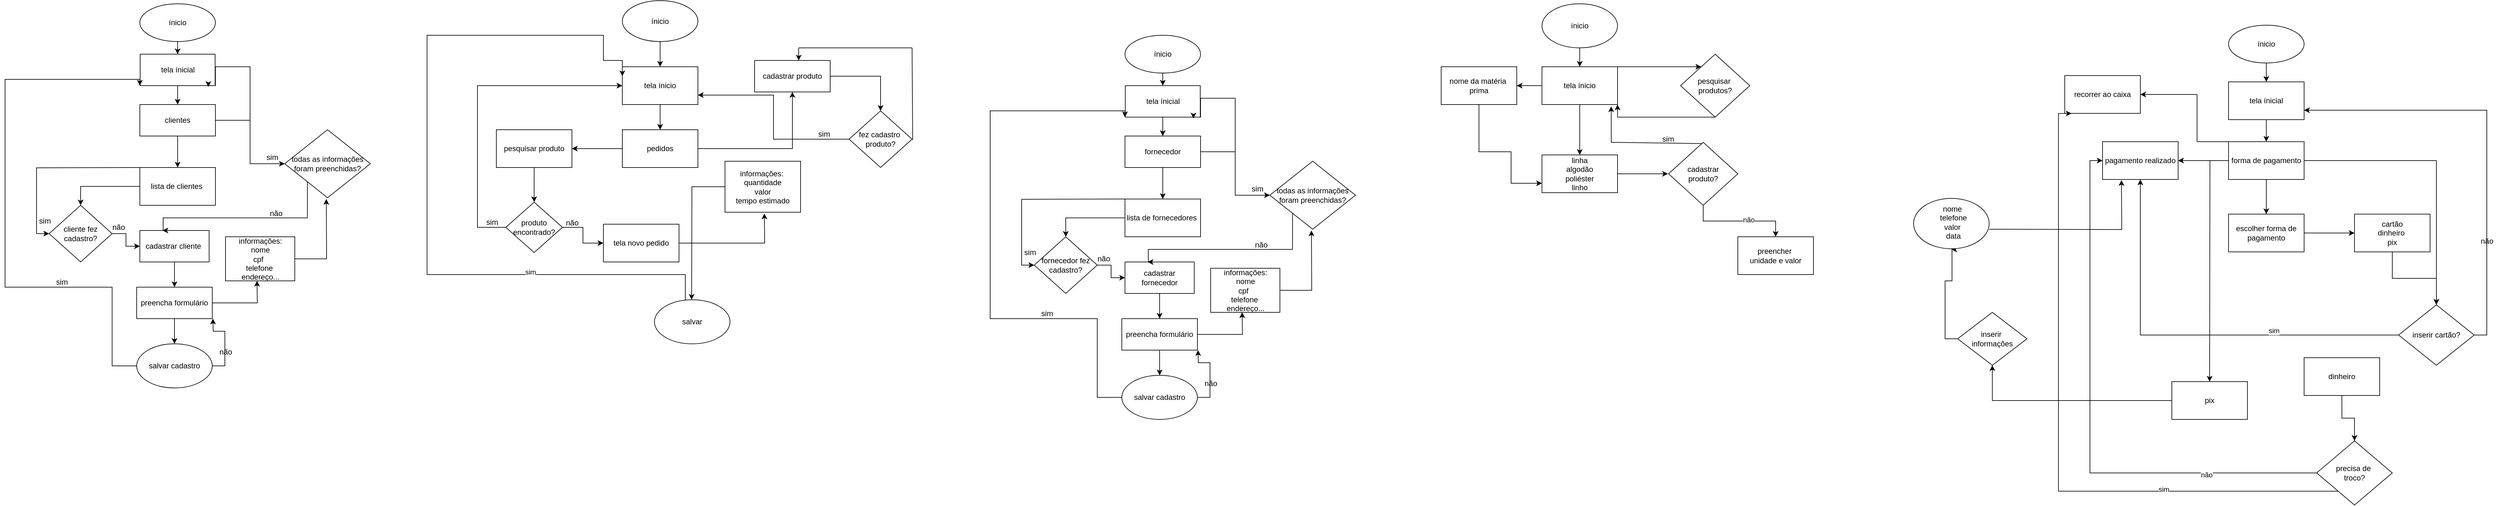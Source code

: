 <mxfile version="24.7.2" type="device">
  <diagram id="C5RBs43oDa-KdzZeNtuy" name="Page-1">
    <mxGraphModel dx="1259" dy="695" grid="1" gridSize="10" guides="1" tooltips="1" connect="1" arrows="1" fold="1" page="1" pageScale="1" pageWidth="827" pageHeight="1169" math="0" shadow="0">
      <root>
        <mxCell id="WIyWlLk6GJQsqaUBKTNV-0" />
        <mxCell id="WIyWlLk6GJQsqaUBKTNV-1" parent="WIyWlLk6GJQsqaUBKTNV-0" />
        <mxCell id="JbuIx9JMpjGhko4kKoYl-23" style="edgeStyle=orthogonalEdgeStyle;rounded=0;orthogonalLoop=1;jettySize=auto;html=1;exitX=0.5;exitY=1;exitDx=0;exitDy=0;entryX=0.5;entryY=0;entryDx=0;entryDy=0;" edge="1" parent="WIyWlLk6GJQsqaUBKTNV-1" source="JbuIx9JMpjGhko4kKoYl-0" target="JbuIx9JMpjGhko4kKoYl-22">
          <mxGeometry relative="1" as="geometry" />
        </mxCell>
        <mxCell id="JbuIx9JMpjGhko4kKoYl-0" value="ínicio" style="ellipse;whiteSpace=wrap;html=1;" vertex="1" parent="WIyWlLk6GJQsqaUBKTNV-1">
          <mxGeometry x="304" y="10" width="120" height="60" as="geometry" />
        </mxCell>
        <mxCell id="JbuIx9JMpjGhko4kKoYl-21" style="edgeStyle=orthogonalEdgeStyle;rounded=0;orthogonalLoop=1;jettySize=auto;html=1;entryX=0.5;entryY=0;entryDx=0;entryDy=0;" edge="1" parent="WIyWlLk6GJQsqaUBKTNV-1" source="JbuIx9JMpjGhko4kKoYl-2" target="JbuIx9JMpjGhko4kKoYl-4">
          <mxGeometry relative="1" as="geometry" />
        </mxCell>
        <mxCell id="JbuIx9JMpjGhko4kKoYl-55" value="" style="edgeStyle=orthogonalEdgeStyle;rounded=0;orthogonalLoop=1;jettySize=auto;html=1;" edge="1" parent="WIyWlLk6GJQsqaUBKTNV-1" source="JbuIx9JMpjGhko4kKoYl-2" target="JbuIx9JMpjGhko4kKoYl-38">
          <mxGeometry relative="1" as="geometry" />
        </mxCell>
        <mxCell id="JbuIx9JMpjGhko4kKoYl-2" value="clientes" style="rounded=0;whiteSpace=wrap;html=1;" vertex="1" parent="WIyWlLk6GJQsqaUBKTNV-1">
          <mxGeometry x="304" y="170" width="120" height="50" as="geometry" />
        </mxCell>
        <mxCell id="JbuIx9JMpjGhko4kKoYl-5" style="edgeStyle=orthogonalEdgeStyle;rounded=0;orthogonalLoop=1;jettySize=auto;html=1;entryX=0.5;entryY=0;entryDx=0;entryDy=0;" edge="1" parent="WIyWlLk6GJQsqaUBKTNV-1" source="JbuIx9JMpjGhko4kKoYl-4" target="JbuIx9JMpjGhko4kKoYl-6">
          <mxGeometry relative="1" as="geometry">
            <mxPoint x="210" y="290" as="targetPoint" />
          </mxGeometry>
        </mxCell>
        <mxCell id="JbuIx9JMpjGhko4kKoYl-29" style="edgeStyle=orthogonalEdgeStyle;rounded=0;orthogonalLoop=1;jettySize=auto;html=1;entryX=0;entryY=0.5;entryDx=0;entryDy=0;" edge="1" parent="WIyWlLk6GJQsqaUBKTNV-1" target="JbuIx9JMpjGhko4kKoYl-6">
          <mxGeometry relative="1" as="geometry">
            <mxPoint x="304.5" y="270" as="sourcePoint" />
            <mxPoint x="160.5" y="345" as="targetPoint" />
          </mxGeometry>
        </mxCell>
        <mxCell id="JbuIx9JMpjGhko4kKoYl-4" value="lista de clientes&amp;nbsp;" style="rounded=0;whiteSpace=wrap;html=1;" vertex="1" parent="WIyWlLk6GJQsqaUBKTNV-1">
          <mxGeometry x="304" y="270" width="120" height="60" as="geometry" />
        </mxCell>
        <mxCell id="JbuIx9JMpjGhko4kKoYl-9" style="edgeStyle=orthogonalEdgeStyle;rounded=0;orthogonalLoop=1;jettySize=auto;html=1;entryX=0;entryY=0.5;entryDx=0;entryDy=0;" edge="1" parent="WIyWlLk6GJQsqaUBKTNV-1" source="JbuIx9JMpjGhko4kKoYl-6" target="JbuIx9JMpjGhko4kKoYl-10">
          <mxGeometry relative="1" as="geometry">
            <mxPoint x="300" y="335" as="targetPoint" />
          </mxGeometry>
        </mxCell>
        <mxCell id="JbuIx9JMpjGhko4kKoYl-6" value="cliente fez cadastro?" style="rhombus;whiteSpace=wrap;html=1;" vertex="1" parent="WIyWlLk6GJQsqaUBKTNV-1">
          <mxGeometry x="160" y="330" width="100" height="90" as="geometry" />
        </mxCell>
        <mxCell id="JbuIx9JMpjGhko4kKoYl-7" value="não" style="text;html=1;align=center;verticalAlign=middle;resizable=0;points=[];autosize=1;strokeColor=none;fillColor=none;" vertex="1" parent="WIyWlLk6GJQsqaUBKTNV-1">
          <mxGeometry x="250" y="350" width="40" height="30" as="geometry" />
        </mxCell>
        <mxCell id="JbuIx9JMpjGhko4kKoYl-31" style="edgeStyle=orthogonalEdgeStyle;rounded=0;orthogonalLoop=1;jettySize=auto;html=1;exitX=0.5;exitY=1;exitDx=0;exitDy=0;" edge="1" parent="WIyWlLk6GJQsqaUBKTNV-1" source="JbuIx9JMpjGhko4kKoYl-10">
          <mxGeometry relative="1" as="geometry">
            <mxPoint x="359" y="460" as="targetPoint" />
          </mxGeometry>
        </mxCell>
        <mxCell id="JbuIx9JMpjGhko4kKoYl-10" value="cadastrar cliente&amp;nbsp;" style="rounded=0;whiteSpace=wrap;html=1;" vertex="1" parent="WIyWlLk6GJQsqaUBKTNV-1">
          <mxGeometry x="304" y="370" width="110" height="50" as="geometry" />
        </mxCell>
        <mxCell id="JbuIx9JMpjGhko4kKoYl-24" style="edgeStyle=orthogonalEdgeStyle;rounded=0;orthogonalLoop=1;jettySize=auto;html=1;exitX=0.5;exitY=1;exitDx=0;exitDy=0;entryX=0.5;entryY=0;entryDx=0;entryDy=0;" edge="1" parent="WIyWlLk6GJQsqaUBKTNV-1" source="JbuIx9JMpjGhko4kKoYl-22" target="JbuIx9JMpjGhko4kKoYl-2">
          <mxGeometry relative="1" as="geometry" />
        </mxCell>
        <mxCell id="JbuIx9JMpjGhko4kKoYl-22" value="tela ínicial" style="rounded=0;whiteSpace=wrap;html=1;" vertex="1" parent="WIyWlLk6GJQsqaUBKTNV-1">
          <mxGeometry x="304.5" y="90" width="119" height="50" as="geometry" />
        </mxCell>
        <mxCell id="JbuIx9JMpjGhko4kKoYl-30" value="sim" style="text;html=1;align=center;verticalAlign=middle;resizable=0;points=[];autosize=1;strokeColor=none;fillColor=none;" vertex="1" parent="WIyWlLk6GJQsqaUBKTNV-1">
          <mxGeometry x="133" y="340" width="40" height="30" as="geometry" />
        </mxCell>
        <mxCell id="JbuIx9JMpjGhko4kKoYl-33" style="edgeStyle=orthogonalEdgeStyle;rounded=0;orthogonalLoop=1;jettySize=auto;html=1;" edge="1" parent="WIyWlLk6GJQsqaUBKTNV-1" source="JbuIx9JMpjGhko4kKoYl-32">
          <mxGeometry relative="1" as="geometry">
            <mxPoint x="490" y="450" as="targetPoint" />
          </mxGeometry>
        </mxCell>
        <mxCell id="JbuIx9JMpjGhko4kKoYl-43" style="edgeStyle=orthogonalEdgeStyle;rounded=0;orthogonalLoop=1;jettySize=auto;html=1;" edge="1" parent="WIyWlLk6GJQsqaUBKTNV-1" source="JbuIx9JMpjGhko4kKoYl-32" target="JbuIx9JMpjGhko4kKoYl-44">
          <mxGeometry relative="1" as="geometry">
            <mxPoint x="359" y="570" as="targetPoint" />
          </mxGeometry>
        </mxCell>
        <mxCell id="JbuIx9JMpjGhko4kKoYl-32" value="preencha formulário" style="rounded=0;whiteSpace=wrap;html=1;" vertex="1" parent="WIyWlLk6GJQsqaUBKTNV-1">
          <mxGeometry x="299" y="460" width="120" height="50" as="geometry" />
        </mxCell>
        <mxCell id="JbuIx9JMpjGhko4kKoYl-36" style="edgeStyle=orthogonalEdgeStyle;rounded=0;orthogonalLoop=1;jettySize=auto;html=1;" edge="1" parent="WIyWlLk6GJQsqaUBKTNV-1" source="JbuIx9JMpjGhko4kKoYl-34">
          <mxGeometry relative="1" as="geometry">
            <mxPoint x="600" y="320" as="targetPoint" />
          </mxGeometry>
        </mxCell>
        <mxCell id="JbuIx9JMpjGhko4kKoYl-34" value="&lt;div&gt;&lt;div&gt;&lt;div&gt;&lt;div&gt;&lt;br&gt;&lt;/div&gt;&lt;/div&gt;&lt;/div&gt;&lt;/div&gt;" style="rounded=0;whiteSpace=wrap;html=1;" vertex="1" parent="WIyWlLk6GJQsqaUBKTNV-1">
          <mxGeometry x="440" y="380" width="110" height="70" as="geometry" />
        </mxCell>
        <mxCell id="JbuIx9JMpjGhko4kKoYl-35" value="informações:&lt;div&gt;nome&lt;/div&gt;&lt;div&gt;cpf&amp;nbsp;&amp;nbsp;&lt;/div&gt;&lt;div&gt;telefone&amp;nbsp;&lt;/div&gt;&lt;div&gt;endereço...&lt;/div&gt;&lt;div&gt;&lt;br&gt;&lt;/div&gt;&lt;div&gt;&lt;div&gt;&lt;br&gt;&lt;/div&gt;&lt;div&gt;&lt;br&gt;&lt;/div&gt;&lt;div&gt;&lt;br style=&quot;text-wrap: wrap;&quot;&gt;&lt;/div&gt;&lt;/div&gt;" style="text;html=1;align=center;verticalAlign=middle;resizable=0;points=[];autosize=1;strokeColor=none;fillColor=none;" vertex="1" parent="WIyWlLk6GJQsqaUBKTNV-1">
          <mxGeometry x="450" y="374" width="90" height="140" as="geometry" />
        </mxCell>
        <mxCell id="JbuIx9JMpjGhko4kKoYl-40" style="edgeStyle=orthogonalEdgeStyle;rounded=0;orthogonalLoop=1;jettySize=auto;html=1;entryX=0.909;entryY=1.04;entryDx=0;entryDy=0;entryPerimeter=0;" edge="1" parent="WIyWlLk6GJQsqaUBKTNV-1" source="JbuIx9JMpjGhko4kKoYl-38" target="JbuIx9JMpjGhko4kKoYl-22">
          <mxGeometry relative="1" as="geometry">
            <Array as="points">
              <mxPoint x="479" y="264" />
              <mxPoint x="479" y="110" />
              <mxPoint x="424" y="110" />
              <mxPoint x="424" y="140" />
              <mxPoint x="413" y="140" />
            </Array>
          </mxGeometry>
        </mxCell>
        <mxCell id="JbuIx9JMpjGhko4kKoYl-41" style="edgeStyle=orthogonalEdgeStyle;rounded=0;orthogonalLoop=1;jettySize=auto;html=1;" edge="1" parent="WIyWlLk6GJQsqaUBKTNV-1" source="JbuIx9JMpjGhko4kKoYl-38">
          <mxGeometry relative="1" as="geometry">
            <mxPoint x="340" y="370" as="targetPoint" />
            <Array as="points">
              <mxPoint x="570" y="350" />
              <mxPoint x="341" y="350" />
            </Array>
          </mxGeometry>
        </mxCell>
        <mxCell id="JbuIx9JMpjGhko4kKoYl-38" value="todas as informações&lt;div&gt;foram preenchidas?&lt;/div&gt;" style="rhombus;whiteSpace=wrap;html=1;" vertex="1" parent="WIyWlLk6GJQsqaUBKTNV-1">
          <mxGeometry x="534" y="210" width="136" height="108" as="geometry" />
        </mxCell>
        <mxCell id="JbuIx9JMpjGhko4kKoYl-39" value="sim" style="text;html=1;align=center;verticalAlign=middle;resizable=0;points=[];autosize=1;strokeColor=none;fillColor=none;" vertex="1" parent="WIyWlLk6GJQsqaUBKTNV-1">
          <mxGeometry x="494" y="239" width="40" height="30" as="geometry" />
        </mxCell>
        <mxCell id="JbuIx9JMpjGhko4kKoYl-42" value="não" style="text;html=1;align=center;verticalAlign=middle;resizable=0;points=[];autosize=1;strokeColor=none;fillColor=none;" vertex="1" parent="WIyWlLk6GJQsqaUBKTNV-1">
          <mxGeometry x="500" y="328" width="40" height="30" as="geometry" />
        </mxCell>
        <mxCell id="JbuIx9JMpjGhko4kKoYl-46" style="edgeStyle=orthogonalEdgeStyle;rounded=0;orthogonalLoop=1;jettySize=auto;html=1;" edge="1" parent="WIyWlLk6GJQsqaUBKTNV-1" source="JbuIx9JMpjGhko4kKoYl-44">
          <mxGeometry relative="1" as="geometry">
            <mxPoint x="304" y="140" as="targetPoint" />
            <Array as="points">
              <mxPoint x="260" y="585" />
              <mxPoint x="260" y="460" />
              <mxPoint x="90" y="460" />
              <mxPoint x="90" y="130" />
              <mxPoint x="304" y="130" />
            </Array>
          </mxGeometry>
        </mxCell>
        <mxCell id="JbuIx9JMpjGhko4kKoYl-48" style="edgeStyle=orthogonalEdgeStyle;rounded=0;orthogonalLoop=1;jettySize=auto;html=1;" edge="1" parent="WIyWlLk6GJQsqaUBKTNV-1" source="JbuIx9JMpjGhko4kKoYl-44">
          <mxGeometry relative="1" as="geometry">
            <mxPoint x="420" y="510" as="targetPoint" />
          </mxGeometry>
        </mxCell>
        <mxCell id="JbuIx9JMpjGhko4kKoYl-44" value="salvar cadastro" style="ellipse;whiteSpace=wrap;html=1;" vertex="1" parent="WIyWlLk6GJQsqaUBKTNV-1">
          <mxGeometry x="299" y="550" width="120" height="70" as="geometry" />
        </mxCell>
        <mxCell id="JbuIx9JMpjGhko4kKoYl-47" value="sim" style="text;html=1;align=center;verticalAlign=middle;resizable=0;points=[];autosize=1;strokeColor=none;fillColor=none;" vertex="1" parent="WIyWlLk6GJQsqaUBKTNV-1">
          <mxGeometry x="160" y="437" width="40" height="30" as="geometry" />
        </mxCell>
        <mxCell id="JbuIx9JMpjGhko4kKoYl-49" value="não" style="text;html=1;align=center;verticalAlign=middle;resizable=0;points=[];autosize=1;strokeColor=none;fillColor=none;" vertex="1" parent="WIyWlLk6GJQsqaUBKTNV-1">
          <mxGeometry x="420" y="548" width="40" height="30" as="geometry" />
        </mxCell>
        <mxCell id="JbuIx9JMpjGhko4kKoYl-54" value="" style="edgeStyle=orthogonalEdgeStyle;rounded=0;orthogonalLoop=1;jettySize=auto;html=1;" edge="1" parent="WIyWlLk6GJQsqaUBKTNV-1" source="JbuIx9JMpjGhko4kKoYl-51" target="JbuIx9JMpjGhko4kKoYl-53">
          <mxGeometry relative="1" as="geometry" />
        </mxCell>
        <mxCell id="JbuIx9JMpjGhko4kKoYl-51" value="ínicio" style="ellipse;whiteSpace=wrap;html=1;" vertex="1" parent="WIyWlLk6GJQsqaUBKTNV-1">
          <mxGeometry x="1070" y="5" width="120" height="65" as="geometry" />
        </mxCell>
        <mxCell id="JbuIx9JMpjGhko4kKoYl-57" value="" style="edgeStyle=orthogonalEdgeStyle;rounded=0;orthogonalLoop=1;jettySize=auto;html=1;" edge="1" parent="WIyWlLk6GJQsqaUBKTNV-1" source="JbuIx9JMpjGhko4kKoYl-53" target="JbuIx9JMpjGhko4kKoYl-56">
          <mxGeometry relative="1" as="geometry" />
        </mxCell>
        <mxCell id="JbuIx9JMpjGhko4kKoYl-53" value="tela ínicio" style="whiteSpace=wrap;html=1;" vertex="1" parent="WIyWlLk6GJQsqaUBKTNV-1">
          <mxGeometry x="1070" y="110" width="120" height="60" as="geometry" />
        </mxCell>
        <mxCell id="JbuIx9JMpjGhko4kKoYl-61" value="" style="edgeStyle=orthogonalEdgeStyle;rounded=0;orthogonalLoop=1;jettySize=auto;html=1;" edge="1" parent="WIyWlLk6GJQsqaUBKTNV-1" source="JbuIx9JMpjGhko4kKoYl-56" target="JbuIx9JMpjGhko4kKoYl-60">
          <mxGeometry relative="1" as="geometry" />
        </mxCell>
        <mxCell id="JbuIx9JMpjGhko4kKoYl-80" style="edgeStyle=orthogonalEdgeStyle;rounded=0;orthogonalLoop=1;jettySize=auto;html=1;exitX=1;exitY=0.5;exitDx=0;exitDy=0;" edge="1" parent="WIyWlLk6GJQsqaUBKTNV-1" source="JbuIx9JMpjGhko4kKoYl-56" target="JbuIx9JMpjGhko4kKoYl-81">
          <mxGeometry relative="1" as="geometry">
            <mxPoint x="1280" y="130" as="targetPoint" />
          </mxGeometry>
        </mxCell>
        <mxCell id="JbuIx9JMpjGhko4kKoYl-56" value="pedidos" style="whiteSpace=wrap;html=1;" vertex="1" parent="WIyWlLk6GJQsqaUBKTNV-1">
          <mxGeometry x="1070" y="210" width="120" height="60" as="geometry" />
        </mxCell>
        <mxCell id="JbuIx9JMpjGhko4kKoYl-63" value="" style="edgeStyle=orthogonalEdgeStyle;rounded=0;orthogonalLoop=1;jettySize=auto;html=1;" edge="1" parent="WIyWlLk6GJQsqaUBKTNV-1" source="JbuIx9JMpjGhko4kKoYl-60" target="JbuIx9JMpjGhko4kKoYl-62">
          <mxGeometry relative="1" as="geometry" />
        </mxCell>
        <mxCell id="JbuIx9JMpjGhko4kKoYl-60" value="pesquisar produto" style="whiteSpace=wrap;html=1;" vertex="1" parent="WIyWlLk6GJQsqaUBKTNV-1">
          <mxGeometry x="870" y="210" width="120" height="60" as="geometry" />
        </mxCell>
        <mxCell id="JbuIx9JMpjGhko4kKoYl-64" style="edgeStyle=orthogonalEdgeStyle;rounded=0;orthogonalLoop=1;jettySize=auto;html=1;entryX=0;entryY=0.5;entryDx=0;entryDy=0;" edge="1" parent="WIyWlLk6GJQsqaUBKTNV-1" source="JbuIx9JMpjGhko4kKoYl-62" target="JbuIx9JMpjGhko4kKoYl-53">
          <mxGeometry relative="1" as="geometry">
            <Array as="points">
              <mxPoint x="840" y="365" />
              <mxPoint x="840" y="140" />
            </Array>
          </mxGeometry>
        </mxCell>
        <mxCell id="JbuIx9JMpjGhko4kKoYl-66" style="edgeStyle=orthogonalEdgeStyle;rounded=0;orthogonalLoop=1;jettySize=auto;html=1;" edge="1" parent="WIyWlLk6GJQsqaUBKTNV-1" source="JbuIx9JMpjGhko4kKoYl-62" target="JbuIx9JMpjGhko4kKoYl-67">
          <mxGeometry relative="1" as="geometry">
            <mxPoint x="1070" y="400" as="targetPoint" />
          </mxGeometry>
        </mxCell>
        <mxCell id="JbuIx9JMpjGhko4kKoYl-62" value="produto encontrado?" style="rhombus;whiteSpace=wrap;html=1;" vertex="1" parent="WIyWlLk6GJQsqaUBKTNV-1">
          <mxGeometry x="885" y="325" width="90" height="80" as="geometry" />
        </mxCell>
        <mxCell id="JbuIx9JMpjGhko4kKoYl-65" value="sim" style="text;html=1;align=center;verticalAlign=middle;resizable=0;points=[];autosize=1;strokeColor=none;fillColor=none;" vertex="1" parent="WIyWlLk6GJQsqaUBKTNV-1">
          <mxGeometry x="843" y="342" width="40" height="30" as="geometry" />
        </mxCell>
        <mxCell id="JbuIx9JMpjGhko4kKoYl-70" value="" style="edgeStyle=orthogonalEdgeStyle;rounded=0;orthogonalLoop=1;jettySize=auto;html=1;" edge="1" parent="WIyWlLk6GJQsqaUBKTNV-1" source="JbuIx9JMpjGhko4kKoYl-67">
          <mxGeometry relative="1" as="geometry">
            <mxPoint x="1295.5" y="343" as="targetPoint" />
          </mxGeometry>
        </mxCell>
        <mxCell id="JbuIx9JMpjGhko4kKoYl-67" value="tela novo pedido" style="rounded=0;whiteSpace=wrap;html=1;" vertex="1" parent="WIyWlLk6GJQsqaUBKTNV-1">
          <mxGeometry x="1040" y="360" width="120" height="60" as="geometry" />
        </mxCell>
        <mxCell id="JbuIx9JMpjGhko4kKoYl-68" value="não" style="text;html=1;align=center;verticalAlign=middle;resizable=0;points=[];autosize=1;strokeColor=none;fillColor=none;" vertex="1" parent="WIyWlLk6GJQsqaUBKTNV-1">
          <mxGeometry x="970" y="343" width="40" height="30" as="geometry" />
        </mxCell>
        <mxCell id="JbuIx9JMpjGhko4kKoYl-76" style="edgeStyle=orthogonalEdgeStyle;rounded=0;orthogonalLoop=1;jettySize=auto;html=1;" edge="1" parent="WIyWlLk6GJQsqaUBKTNV-1" source="JbuIx9JMpjGhko4kKoYl-71">
          <mxGeometry relative="1" as="geometry">
            <mxPoint x="1180" y="480" as="targetPoint" />
          </mxGeometry>
        </mxCell>
        <mxCell id="JbuIx9JMpjGhko4kKoYl-71" value="informações:&amp;nbsp;&lt;div&gt;quantidade&lt;/div&gt;&lt;div&gt;valor&lt;/div&gt;&lt;div&gt;tempo estimado&lt;/div&gt;" style="rounded=0;whiteSpace=wrap;html=1;" vertex="1" parent="WIyWlLk6GJQsqaUBKTNV-1">
          <mxGeometry x="1233" y="260" width="120" height="81" as="geometry" />
        </mxCell>
        <mxCell id="JbuIx9JMpjGhko4kKoYl-78" style="edgeStyle=orthogonalEdgeStyle;rounded=0;orthogonalLoop=1;jettySize=auto;html=1;entryX=0;entryY=0.25;entryDx=0;entryDy=0;" edge="1" parent="WIyWlLk6GJQsqaUBKTNV-1" source="JbuIx9JMpjGhko4kKoYl-77" target="JbuIx9JMpjGhko4kKoYl-53">
          <mxGeometry relative="1" as="geometry">
            <Array as="points">
              <mxPoint x="1170" y="440" />
              <mxPoint x="760" y="440" />
              <mxPoint x="760" y="60" />
              <mxPoint x="1040" y="60" />
              <mxPoint x="1040" y="100" />
              <mxPoint x="1070" y="100" />
            </Array>
          </mxGeometry>
        </mxCell>
        <mxCell id="JbuIx9JMpjGhko4kKoYl-79" value="sim" style="edgeLabel;html=1;align=center;verticalAlign=middle;resizable=0;points=[];" vertex="1" connectable="0" parent="JbuIx9JMpjGhko4kKoYl-78">
          <mxGeometry x="-0.525" y="-4" relative="1" as="geometry">
            <mxPoint as="offset" />
          </mxGeometry>
        </mxCell>
        <mxCell id="JbuIx9JMpjGhko4kKoYl-77" value="salvar" style="ellipse;whiteSpace=wrap;html=1;" vertex="1" parent="WIyWlLk6GJQsqaUBKTNV-1">
          <mxGeometry x="1121" y="480" width="120" height="70" as="geometry" />
        </mxCell>
        <mxCell id="JbuIx9JMpjGhko4kKoYl-84" value="" style="edgeStyle=orthogonalEdgeStyle;rounded=0;orthogonalLoop=1;jettySize=auto;html=1;" edge="1" parent="WIyWlLk6GJQsqaUBKTNV-1" source="JbuIx9JMpjGhko4kKoYl-81" target="JbuIx9JMpjGhko4kKoYl-83">
          <mxGeometry relative="1" as="geometry" />
        </mxCell>
        <mxCell id="JbuIx9JMpjGhko4kKoYl-81" value="cadastrar produto" style="rounded=0;whiteSpace=wrap;html=1;" vertex="1" parent="WIyWlLk6GJQsqaUBKTNV-1">
          <mxGeometry x="1280" y="100" width="120" height="50" as="geometry" />
        </mxCell>
        <mxCell id="JbuIx9JMpjGhko4kKoYl-85" style="edgeStyle=orthogonalEdgeStyle;rounded=0;orthogonalLoop=1;jettySize=auto;html=1;entryX=1;entryY=0.75;entryDx=0;entryDy=0;" edge="1" parent="WIyWlLk6GJQsqaUBKTNV-1" source="JbuIx9JMpjGhko4kKoYl-83" target="JbuIx9JMpjGhko4kKoYl-53">
          <mxGeometry relative="1" as="geometry" />
        </mxCell>
        <mxCell id="JbuIx9JMpjGhko4kKoYl-83" value="fez cadastro&amp;nbsp;&lt;div&gt;produto?&lt;/div&gt;" style="rhombus;whiteSpace=wrap;html=1;rounded=0;" vertex="1" parent="WIyWlLk6GJQsqaUBKTNV-1">
          <mxGeometry x="1430" y="180" width="100" height="90" as="geometry" />
        </mxCell>
        <mxCell id="JbuIx9JMpjGhko4kKoYl-86" value="sim" style="text;html=1;align=center;verticalAlign=middle;resizable=0;points=[];autosize=1;strokeColor=none;fillColor=none;" vertex="1" parent="WIyWlLk6GJQsqaUBKTNV-1">
          <mxGeometry x="1370" y="202" width="40" height="30" as="geometry" />
        </mxCell>
        <mxCell id="JbuIx9JMpjGhko4kKoYl-89" value="" style="endArrow=none;html=1;rounded=0;" edge="1" parent="WIyWlLk6GJQsqaUBKTNV-1">
          <mxGeometry width="50" height="50" relative="1" as="geometry">
            <mxPoint x="1531" y="226" as="sourcePoint" />
            <mxPoint x="1530" y="80" as="targetPoint" />
          </mxGeometry>
        </mxCell>
        <mxCell id="JbuIx9JMpjGhko4kKoYl-90" value="" style="endArrow=none;html=1;rounded=0;" edge="1" parent="WIyWlLk6GJQsqaUBKTNV-1">
          <mxGeometry width="50" height="50" relative="1" as="geometry">
            <mxPoint x="1350" y="80" as="sourcePoint" />
            <mxPoint x="1530" y="80" as="targetPoint" />
          </mxGeometry>
        </mxCell>
        <mxCell id="JbuIx9JMpjGhko4kKoYl-92" value="" style="endArrow=classic;html=1;rounded=0;" edge="1" parent="WIyWlLk6GJQsqaUBKTNV-1">
          <mxGeometry width="50" height="50" relative="1" as="geometry">
            <mxPoint x="1350" y="80" as="sourcePoint" />
            <mxPoint x="1350" y="100" as="targetPoint" />
          </mxGeometry>
        </mxCell>
        <mxCell id="JbuIx9JMpjGhko4kKoYl-94" style="edgeStyle=orthogonalEdgeStyle;rounded=0;orthogonalLoop=1;jettySize=auto;html=1;exitX=0.5;exitY=1;exitDx=0;exitDy=0;entryX=0.5;entryY=0;entryDx=0;entryDy=0;" edge="1" parent="WIyWlLk6GJQsqaUBKTNV-1" source="JbuIx9JMpjGhko4kKoYl-95" target="JbuIx9JMpjGhko4kKoYl-108">
          <mxGeometry relative="1" as="geometry" />
        </mxCell>
        <mxCell id="JbuIx9JMpjGhko4kKoYl-95" value="ínicio" style="ellipse;whiteSpace=wrap;html=1;" vertex="1" parent="WIyWlLk6GJQsqaUBKTNV-1">
          <mxGeometry x="1868" y="60" width="120" height="60" as="geometry" />
        </mxCell>
        <mxCell id="JbuIx9JMpjGhko4kKoYl-96" style="edgeStyle=orthogonalEdgeStyle;rounded=0;orthogonalLoop=1;jettySize=auto;html=1;entryX=0.5;entryY=0;entryDx=0;entryDy=0;" edge="1" parent="WIyWlLk6GJQsqaUBKTNV-1" source="JbuIx9JMpjGhko4kKoYl-98" target="JbuIx9JMpjGhko4kKoYl-101">
          <mxGeometry relative="1" as="geometry" />
        </mxCell>
        <mxCell id="JbuIx9JMpjGhko4kKoYl-97" value="" style="edgeStyle=orthogonalEdgeStyle;rounded=0;orthogonalLoop=1;jettySize=auto;html=1;" edge="1" parent="WIyWlLk6GJQsqaUBKTNV-1" source="JbuIx9JMpjGhko4kKoYl-98" target="JbuIx9JMpjGhko4kKoYl-118">
          <mxGeometry relative="1" as="geometry" />
        </mxCell>
        <mxCell id="JbuIx9JMpjGhko4kKoYl-98" value="fornecedor" style="rounded=0;whiteSpace=wrap;html=1;" vertex="1" parent="WIyWlLk6GJQsqaUBKTNV-1">
          <mxGeometry x="1868" y="220" width="120" height="50" as="geometry" />
        </mxCell>
        <mxCell id="JbuIx9JMpjGhko4kKoYl-99" style="edgeStyle=orthogonalEdgeStyle;rounded=0;orthogonalLoop=1;jettySize=auto;html=1;entryX=0.5;entryY=0;entryDx=0;entryDy=0;" edge="1" parent="WIyWlLk6GJQsqaUBKTNV-1" source="JbuIx9JMpjGhko4kKoYl-101" target="JbuIx9JMpjGhko4kKoYl-103">
          <mxGeometry relative="1" as="geometry">
            <mxPoint x="1774" y="340" as="targetPoint" />
          </mxGeometry>
        </mxCell>
        <mxCell id="JbuIx9JMpjGhko4kKoYl-100" style="edgeStyle=orthogonalEdgeStyle;rounded=0;orthogonalLoop=1;jettySize=auto;html=1;entryX=0;entryY=0.5;entryDx=0;entryDy=0;" edge="1" parent="WIyWlLk6GJQsqaUBKTNV-1" target="JbuIx9JMpjGhko4kKoYl-103">
          <mxGeometry relative="1" as="geometry">
            <mxPoint x="1868.5" y="320" as="sourcePoint" />
            <mxPoint x="1724.5" y="395" as="targetPoint" />
          </mxGeometry>
        </mxCell>
        <mxCell id="JbuIx9JMpjGhko4kKoYl-101" value="lista de fornecedores&amp;nbsp;" style="rounded=0;whiteSpace=wrap;html=1;" vertex="1" parent="WIyWlLk6GJQsqaUBKTNV-1">
          <mxGeometry x="1868" y="320" width="120" height="60" as="geometry" />
        </mxCell>
        <mxCell id="JbuIx9JMpjGhko4kKoYl-102" style="edgeStyle=orthogonalEdgeStyle;rounded=0;orthogonalLoop=1;jettySize=auto;html=1;entryX=0;entryY=0.5;entryDx=0;entryDy=0;" edge="1" parent="WIyWlLk6GJQsqaUBKTNV-1" source="JbuIx9JMpjGhko4kKoYl-103" target="JbuIx9JMpjGhko4kKoYl-106">
          <mxGeometry relative="1" as="geometry">
            <mxPoint x="1864" y="385" as="targetPoint" />
          </mxGeometry>
        </mxCell>
        <mxCell id="JbuIx9JMpjGhko4kKoYl-103" value="fornecedor fez cadastro?" style="rhombus;whiteSpace=wrap;html=1;" vertex="1" parent="WIyWlLk6GJQsqaUBKTNV-1">
          <mxGeometry x="1724" y="380" width="100" height="90" as="geometry" />
        </mxCell>
        <mxCell id="JbuIx9JMpjGhko4kKoYl-104" value="não" style="text;html=1;align=center;verticalAlign=middle;resizable=0;points=[];autosize=1;strokeColor=none;fillColor=none;" vertex="1" parent="WIyWlLk6GJQsqaUBKTNV-1">
          <mxGeometry x="1814" y="400" width="40" height="30" as="geometry" />
        </mxCell>
        <mxCell id="JbuIx9JMpjGhko4kKoYl-105" style="edgeStyle=orthogonalEdgeStyle;rounded=0;orthogonalLoop=1;jettySize=auto;html=1;exitX=0.5;exitY=1;exitDx=0;exitDy=0;" edge="1" parent="WIyWlLk6GJQsqaUBKTNV-1" source="JbuIx9JMpjGhko4kKoYl-106">
          <mxGeometry relative="1" as="geometry">
            <mxPoint x="1923" y="510" as="targetPoint" />
          </mxGeometry>
        </mxCell>
        <mxCell id="JbuIx9JMpjGhko4kKoYl-106" value="cadastrar fornecedor" style="rounded=0;whiteSpace=wrap;html=1;" vertex="1" parent="WIyWlLk6GJQsqaUBKTNV-1">
          <mxGeometry x="1868" y="420" width="110" height="50" as="geometry" />
        </mxCell>
        <mxCell id="JbuIx9JMpjGhko4kKoYl-107" style="edgeStyle=orthogonalEdgeStyle;rounded=0;orthogonalLoop=1;jettySize=auto;html=1;exitX=0.5;exitY=1;exitDx=0;exitDy=0;entryX=0.5;entryY=0;entryDx=0;entryDy=0;" edge="1" parent="WIyWlLk6GJQsqaUBKTNV-1" source="JbuIx9JMpjGhko4kKoYl-108" target="JbuIx9JMpjGhko4kKoYl-98">
          <mxGeometry relative="1" as="geometry" />
        </mxCell>
        <mxCell id="JbuIx9JMpjGhko4kKoYl-108" value="tela ínicial" style="rounded=0;whiteSpace=wrap;html=1;" vertex="1" parent="WIyWlLk6GJQsqaUBKTNV-1">
          <mxGeometry x="1868.5" y="140" width="119" height="50" as="geometry" />
        </mxCell>
        <mxCell id="JbuIx9JMpjGhko4kKoYl-109" value="sim" style="text;html=1;align=center;verticalAlign=middle;resizable=0;points=[];autosize=1;strokeColor=none;fillColor=none;" vertex="1" parent="WIyWlLk6GJQsqaUBKTNV-1">
          <mxGeometry x="1697" y="390" width="40" height="30" as="geometry" />
        </mxCell>
        <mxCell id="JbuIx9JMpjGhko4kKoYl-110" style="edgeStyle=orthogonalEdgeStyle;rounded=0;orthogonalLoop=1;jettySize=auto;html=1;" edge="1" parent="WIyWlLk6GJQsqaUBKTNV-1" source="JbuIx9JMpjGhko4kKoYl-112">
          <mxGeometry relative="1" as="geometry">
            <mxPoint x="2054" y="500" as="targetPoint" />
          </mxGeometry>
        </mxCell>
        <mxCell id="JbuIx9JMpjGhko4kKoYl-111" style="edgeStyle=orthogonalEdgeStyle;rounded=0;orthogonalLoop=1;jettySize=auto;html=1;" edge="1" parent="WIyWlLk6GJQsqaUBKTNV-1" source="JbuIx9JMpjGhko4kKoYl-112" target="JbuIx9JMpjGhko4kKoYl-123">
          <mxGeometry relative="1" as="geometry">
            <mxPoint x="1923" y="620" as="targetPoint" />
          </mxGeometry>
        </mxCell>
        <mxCell id="JbuIx9JMpjGhko4kKoYl-112" value="preencha formulário" style="rounded=0;whiteSpace=wrap;html=1;" vertex="1" parent="WIyWlLk6GJQsqaUBKTNV-1">
          <mxGeometry x="1863" y="510" width="120" height="50" as="geometry" />
        </mxCell>
        <mxCell id="JbuIx9JMpjGhko4kKoYl-113" style="edgeStyle=orthogonalEdgeStyle;rounded=0;orthogonalLoop=1;jettySize=auto;html=1;" edge="1" parent="WIyWlLk6GJQsqaUBKTNV-1" source="JbuIx9JMpjGhko4kKoYl-114">
          <mxGeometry relative="1" as="geometry">
            <mxPoint x="2164" y="370" as="targetPoint" />
          </mxGeometry>
        </mxCell>
        <mxCell id="JbuIx9JMpjGhko4kKoYl-114" value="&lt;div&gt;&lt;div&gt;&lt;div&gt;&lt;div&gt;&lt;br&gt;&lt;/div&gt;&lt;/div&gt;&lt;/div&gt;&lt;/div&gt;" style="rounded=0;whiteSpace=wrap;html=1;" vertex="1" parent="WIyWlLk6GJQsqaUBKTNV-1">
          <mxGeometry x="2004" y="430" width="110" height="70" as="geometry" />
        </mxCell>
        <mxCell id="JbuIx9JMpjGhko4kKoYl-115" value="informações:&lt;div&gt;nome&lt;/div&gt;&lt;div&gt;cpf&amp;nbsp;&amp;nbsp;&lt;/div&gt;&lt;div&gt;telefone&amp;nbsp;&lt;/div&gt;&lt;div&gt;endereço...&lt;/div&gt;&lt;div&gt;&lt;br&gt;&lt;/div&gt;&lt;div&gt;&lt;div&gt;&lt;br&gt;&lt;/div&gt;&lt;div&gt;&lt;br&gt;&lt;/div&gt;&lt;div&gt;&lt;br style=&quot;text-wrap: wrap;&quot;&gt;&lt;/div&gt;&lt;/div&gt;" style="text;html=1;align=center;verticalAlign=middle;resizable=0;points=[];autosize=1;strokeColor=none;fillColor=none;" vertex="1" parent="WIyWlLk6GJQsqaUBKTNV-1">
          <mxGeometry x="2014" y="424" width="90" height="140" as="geometry" />
        </mxCell>
        <mxCell id="JbuIx9JMpjGhko4kKoYl-116" style="edgeStyle=orthogonalEdgeStyle;rounded=0;orthogonalLoop=1;jettySize=auto;html=1;entryX=0.909;entryY=1.04;entryDx=0;entryDy=0;entryPerimeter=0;" edge="1" parent="WIyWlLk6GJQsqaUBKTNV-1" source="JbuIx9JMpjGhko4kKoYl-118" target="JbuIx9JMpjGhko4kKoYl-108">
          <mxGeometry relative="1" as="geometry">
            <Array as="points">
              <mxPoint x="2043" y="314" />
              <mxPoint x="2043" y="160" />
              <mxPoint x="1988" y="160" />
              <mxPoint x="1988" y="190" />
              <mxPoint x="1977" y="190" />
            </Array>
          </mxGeometry>
        </mxCell>
        <mxCell id="JbuIx9JMpjGhko4kKoYl-117" style="edgeStyle=orthogonalEdgeStyle;rounded=0;orthogonalLoop=1;jettySize=auto;html=1;" edge="1" parent="WIyWlLk6GJQsqaUBKTNV-1" source="JbuIx9JMpjGhko4kKoYl-118">
          <mxGeometry relative="1" as="geometry">
            <mxPoint x="1904" y="420" as="targetPoint" />
            <Array as="points">
              <mxPoint x="2134" y="400" />
              <mxPoint x="1905" y="400" />
            </Array>
          </mxGeometry>
        </mxCell>
        <mxCell id="JbuIx9JMpjGhko4kKoYl-118" value="todas as informações&lt;div&gt;foram preenchidas?&lt;/div&gt;" style="rhombus;whiteSpace=wrap;html=1;" vertex="1" parent="WIyWlLk6GJQsqaUBKTNV-1">
          <mxGeometry x="2098" y="260" width="136" height="108" as="geometry" />
        </mxCell>
        <mxCell id="JbuIx9JMpjGhko4kKoYl-119" value="sim" style="text;html=1;align=center;verticalAlign=middle;resizable=0;points=[];autosize=1;strokeColor=none;fillColor=none;" vertex="1" parent="WIyWlLk6GJQsqaUBKTNV-1">
          <mxGeometry x="2058" y="289" width="40" height="30" as="geometry" />
        </mxCell>
        <mxCell id="JbuIx9JMpjGhko4kKoYl-120" value="não" style="text;html=1;align=center;verticalAlign=middle;resizable=0;points=[];autosize=1;strokeColor=none;fillColor=none;" vertex="1" parent="WIyWlLk6GJQsqaUBKTNV-1">
          <mxGeometry x="2064" y="378" width="40" height="30" as="geometry" />
        </mxCell>
        <mxCell id="JbuIx9JMpjGhko4kKoYl-121" style="edgeStyle=orthogonalEdgeStyle;rounded=0;orthogonalLoop=1;jettySize=auto;html=1;" edge="1" parent="WIyWlLk6GJQsqaUBKTNV-1" source="JbuIx9JMpjGhko4kKoYl-123">
          <mxGeometry relative="1" as="geometry">
            <mxPoint x="1868" y="190" as="targetPoint" />
            <Array as="points">
              <mxPoint x="1824" y="635" />
              <mxPoint x="1824" y="510" />
              <mxPoint x="1654" y="510" />
              <mxPoint x="1654" y="180" />
              <mxPoint x="1868" y="180" />
            </Array>
          </mxGeometry>
        </mxCell>
        <mxCell id="JbuIx9JMpjGhko4kKoYl-122" style="edgeStyle=orthogonalEdgeStyle;rounded=0;orthogonalLoop=1;jettySize=auto;html=1;" edge="1" parent="WIyWlLk6GJQsqaUBKTNV-1" source="JbuIx9JMpjGhko4kKoYl-123">
          <mxGeometry relative="1" as="geometry">
            <mxPoint x="1984" y="560" as="targetPoint" />
          </mxGeometry>
        </mxCell>
        <mxCell id="JbuIx9JMpjGhko4kKoYl-123" value="salvar cadastro" style="ellipse;whiteSpace=wrap;html=1;" vertex="1" parent="WIyWlLk6GJQsqaUBKTNV-1">
          <mxGeometry x="1863" y="600" width="120" height="70" as="geometry" />
        </mxCell>
        <mxCell id="JbuIx9JMpjGhko4kKoYl-124" value="sim" style="text;html=1;align=center;verticalAlign=middle;resizable=0;points=[];autosize=1;strokeColor=none;fillColor=none;" vertex="1" parent="WIyWlLk6GJQsqaUBKTNV-1">
          <mxGeometry x="1724" y="487" width="40" height="30" as="geometry" />
        </mxCell>
        <mxCell id="JbuIx9JMpjGhko4kKoYl-125" value="não" style="text;html=1;align=center;verticalAlign=middle;resizable=0;points=[];autosize=1;strokeColor=none;fillColor=none;" vertex="1" parent="WIyWlLk6GJQsqaUBKTNV-1">
          <mxGeometry x="1984" y="598" width="40" height="30" as="geometry" />
        </mxCell>
        <mxCell id="JbuIx9JMpjGhko4kKoYl-128" value="" style="edgeStyle=orthogonalEdgeStyle;rounded=0;orthogonalLoop=1;jettySize=auto;html=1;" edge="1" parent="WIyWlLk6GJQsqaUBKTNV-1" source="JbuIx9JMpjGhko4kKoYl-126" target="JbuIx9JMpjGhko4kKoYl-127">
          <mxGeometry relative="1" as="geometry" />
        </mxCell>
        <mxCell id="JbuIx9JMpjGhko4kKoYl-126" value="ínicio" style="ellipse;whiteSpace=wrap;html=1;" vertex="1" parent="WIyWlLk6GJQsqaUBKTNV-1">
          <mxGeometry x="2530" y="10" width="120" height="70" as="geometry" />
        </mxCell>
        <mxCell id="JbuIx9JMpjGhko4kKoYl-130" value="" style="edgeStyle=orthogonalEdgeStyle;rounded=0;orthogonalLoop=1;jettySize=auto;html=1;" edge="1" parent="WIyWlLk6GJQsqaUBKTNV-1" source="JbuIx9JMpjGhko4kKoYl-127" target="JbuIx9JMpjGhko4kKoYl-129">
          <mxGeometry relative="1" as="geometry">
            <Array as="points">
              <mxPoint x="2690" y="110" />
              <mxPoint x="2690" y="110" />
            </Array>
          </mxGeometry>
        </mxCell>
        <mxCell id="JbuIx9JMpjGhko4kKoYl-137" value="" style="edgeStyle=orthogonalEdgeStyle;rounded=0;orthogonalLoop=1;jettySize=auto;html=1;" edge="1" parent="WIyWlLk6GJQsqaUBKTNV-1" source="JbuIx9JMpjGhko4kKoYl-127" target="JbuIx9JMpjGhko4kKoYl-136">
          <mxGeometry relative="1" as="geometry" />
        </mxCell>
        <mxCell id="JbuIx9JMpjGhko4kKoYl-140" style="edgeStyle=orthogonalEdgeStyle;rounded=0;orthogonalLoop=1;jettySize=auto;html=1;exitX=0;exitY=0.5;exitDx=0;exitDy=0;entryX=1;entryY=0.5;entryDx=0;entryDy=0;" edge="1" parent="WIyWlLk6GJQsqaUBKTNV-1" source="JbuIx9JMpjGhko4kKoYl-127" target="JbuIx9JMpjGhko4kKoYl-139">
          <mxGeometry relative="1" as="geometry" />
        </mxCell>
        <mxCell id="JbuIx9JMpjGhko4kKoYl-127" value="tela ínicio" style="whiteSpace=wrap;html=1;" vertex="1" parent="WIyWlLk6GJQsqaUBKTNV-1">
          <mxGeometry x="2530" y="110" width="120" height="60" as="geometry" />
        </mxCell>
        <mxCell id="JbuIx9JMpjGhko4kKoYl-129" value="pesquisar&amp;nbsp;&lt;div&gt;produtos?&lt;/div&gt;" style="rhombus;whiteSpace=wrap;html=1;" vertex="1" parent="WIyWlLk6GJQsqaUBKTNV-1">
          <mxGeometry x="2750" y="90" width="110" height="100" as="geometry" />
        </mxCell>
        <mxCell id="JbuIx9JMpjGhko4kKoYl-133" value="" style="endArrow=none;html=1;rounded=0;" edge="1" parent="WIyWlLk6GJQsqaUBKTNV-1">
          <mxGeometry width="50" height="50" relative="1" as="geometry">
            <mxPoint x="2650" y="190" as="sourcePoint" />
            <mxPoint x="2805" y="190" as="targetPoint" />
          </mxGeometry>
        </mxCell>
        <mxCell id="JbuIx9JMpjGhko4kKoYl-135" value="" style="endArrow=classic;html=1;rounded=0;entryX=1;entryY=1;entryDx=0;entryDy=0;" edge="1" parent="WIyWlLk6GJQsqaUBKTNV-1" target="JbuIx9JMpjGhko4kKoYl-127">
          <mxGeometry width="50" height="50" relative="1" as="geometry">
            <mxPoint x="2650" y="190" as="sourcePoint" />
            <mxPoint x="2700" y="140" as="targetPoint" />
          </mxGeometry>
        </mxCell>
        <mxCell id="JbuIx9JMpjGhko4kKoYl-143" value="" style="edgeStyle=orthogonalEdgeStyle;rounded=0;orthogonalLoop=1;jettySize=auto;html=1;" edge="1" parent="WIyWlLk6GJQsqaUBKTNV-1" source="JbuIx9JMpjGhko4kKoYl-136">
          <mxGeometry relative="1" as="geometry">
            <mxPoint x="2730" y="280" as="targetPoint" />
          </mxGeometry>
        </mxCell>
        <mxCell id="JbuIx9JMpjGhko4kKoYl-136" value="&lt;div&gt;linha&lt;/div&gt;&lt;div&gt;algodão&lt;/div&gt;&lt;div&gt;poliéster&lt;/div&gt;&lt;div&gt;linho&lt;/div&gt;" style="whiteSpace=wrap;html=1;" vertex="1" parent="WIyWlLk6GJQsqaUBKTNV-1">
          <mxGeometry x="2530" y="250" width="120" height="60" as="geometry" />
        </mxCell>
        <mxCell id="JbuIx9JMpjGhko4kKoYl-141" style="edgeStyle=orthogonalEdgeStyle;rounded=0;orthogonalLoop=1;jettySize=auto;html=1;entryX=0;entryY=0.75;entryDx=0;entryDy=0;" edge="1" parent="WIyWlLk6GJQsqaUBKTNV-1" source="JbuIx9JMpjGhko4kKoYl-139" target="JbuIx9JMpjGhko4kKoYl-136">
          <mxGeometry relative="1" as="geometry">
            <mxPoint x="2480" y="320" as="targetPoint" />
            <Array as="points">
              <mxPoint x="2430" y="245" />
              <mxPoint x="2481" y="245" />
              <mxPoint x="2481" y="295" />
            </Array>
          </mxGeometry>
        </mxCell>
        <mxCell id="JbuIx9JMpjGhko4kKoYl-139" value="nome da matéria&amp;nbsp;&lt;div&gt;prima&lt;/div&gt;" style="rounded=0;whiteSpace=wrap;html=1;" vertex="1" parent="WIyWlLk6GJQsqaUBKTNV-1">
          <mxGeometry x="2370" y="110" width="120" height="60" as="geometry" />
        </mxCell>
        <mxCell id="JbuIx9JMpjGhko4kKoYl-152" value="" style="edgeStyle=orthogonalEdgeStyle;rounded=0;orthogonalLoop=1;jettySize=auto;html=1;" edge="1" parent="WIyWlLk6GJQsqaUBKTNV-1" source="JbuIx9JMpjGhko4kKoYl-144" target="JbuIx9JMpjGhko4kKoYl-151">
          <mxGeometry relative="1" as="geometry" />
        </mxCell>
        <mxCell id="JbuIx9JMpjGhko4kKoYl-153" value="não" style="edgeLabel;html=1;align=center;verticalAlign=middle;resizable=0;points=[];" vertex="1" connectable="0" parent="JbuIx9JMpjGhko4kKoYl-152">
          <mxGeometry x="0.17" y="2" relative="1" as="geometry">
            <mxPoint as="offset" />
          </mxGeometry>
        </mxCell>
        <mxCell id="JbuIx9JMpjGhko4kKoYl-144" value="cadastrar&lt;div&gt;produto?&lt;/div&gt;" style="rhombus;whiteSpace=wrap;html=1;" vertex="1" parent="WIyWlLk6GJQsqaUBKTNV-1">
          <mxGeometry x="2731" y="230" width="110" height="100" as="geometry" />
        </mxCell>
        <mxCell id="JbuIx9JMpjGhko4kKoYl-147" value="" style="endArrow=none;html=1;rounded=0;" edge="1" parent="WIyWlLk6GJQsqaUBKTNV-1">
          <mxGeometry width="50" height="50" relative="1" as="geometry">
            <mxPoint x="2784" y="232" as="sourcePoint" />
            <mxPoint x="2640" y="230" as="targetPoint" />
          </mxGeometry>
        </mxCell>
        <mxCell id="JbuIx9JMpjGhko4kKoYl-148" value="" style="endArrow=classic;html=1;rounded=0;entryX=0.916;entryY=1.049;entryDx=0;entryDy=0;entryPerimeter=0;" edge="1" parent="WIyWlLk6GJQsqaUBKTNV-1" target="JbuIx9JMpjGhko4kKoYl-127">
          <mxGeometry width="50" height="50" relative="1" as="geometry">
            <mxPoint x="2640" y="230" as="sourcePoint" />
            <mxPoint x="2640" y="180" as="targetPoint" />
          </mxGeometry>
        </mxCell>
        <mxCell id="JbuIx9JMpjGhko4kKoYl-149" value="sim" style="text;html=1;align=center;verticalAlign=middle;resizable=0;points=[];autosize=1;strokeColor=none;fillColor=none;" vertex="1" parent="WIyWlLk6GJQsqaUBKTNV-1">
          <mxGeometry x="2710" y="210" width="40" height="30" as="geometry" />
        </mxCell>
        <mxCell id="JbuIx9JMpjGhko4kKoYl-151" value="preencher&amp;nbsp;&lt;div&gt;unidade e valor&lt;/div&gt;" style="whiteSpace=wrap;html=1;" vertex="1" parent="WIyWlLk6GJQsqaUBKTNV-1">
          <mxGeometry x="2841" y="380" width="120" height="60" as="geometry" />
        </mxCell>
        <mxCell id="JbuIx9JMpjGhko4kKoYl-156" value="" style="edgeStyle=orthogonalEdgeStyle;rounded=0;orthogonalLoop=1;jettySize=auto;html=1;" edge="1" parent="WIyWlLk6GJQsqaUBKTNV-1" source="JbuIx9JMpjGhko4kKoYl-154" target="JbuIx9JMpjGhko4kKoYl-155">
          <mxGeometry relative="1" as="geometry" />
        </mxCell>
        <mxCell id="JbuIx9JMpjGhko4kKoYl-154" value="ínicio" style="ellipse;whiteSpace=wrap;html=1;" vertex="1" parent="WIyWlLk6GJQsqaUBKTNV-1">
          <mxGeometry x="3620" y="44" width="120" height="60" as="geometry" />
        </mxCell>
        <mxCell id="JbuIx9JMpjGhko4kKoYl-158" value="" style="edgeStyle=orthogonalEdgeStyle;rounded=0;orthogonalLoop=1;jettySize=auto;html=1;" edge="1" parent="WIyWlLk6GJQsqaUBKTNV-1" source="JbuIx9JMpjGhko4kKoYl-155" target="JbuIx9JMpjGhko4kKoYl-157">
          <mxGeometry relative="1" as="geometry" />
        </mxCell>
        <mxCell id="JbuIx9JMpjGhko4kKoYl-155" value="tela ínicial" style="whiteSpace=wrap;html=1;" vertex="1" parent="WIyWlLk6GJQsqaUBKTNV-1">
          <mxGeometry x="3620" y="134" width="120" height="60" as="geometry" />
        </mxCell>
        <mxCell id="JbuIx9JMpjGhko4kKoYl-160" value="" style="edgeStyle=orthogonalEdgeStyle;rounded=0;orthogonalLoop=1;jettySize=auto;html=1;" edge="1" parent="WIyWlLk6GJQsqaUBKTNV-1" source="JbuIx9JMpjGhko4kKoYl-157" target="JbuIx9JMpjGhko4kKoYl-159">
          <mxGeometry relative="1" as="geometry" />
        </mxCell>
        <mxCell id="JbuIx9JMpjGhko4kKoYl-168" value="" style="edgeStyle=orthogonalEdgeStyle;rounded=0;orthogonalLoop=1;jettySize=auto;html=1;" edge="1" parent="WIyWlLk6GJQsqaUBKTNV-1" source="JbuIx9JMpjGhko4kKoYl-157" target="JbuIx9JMpjGhko4kKoYl-167">
          <mxGeometry relative="1" as="geometry" />
        </mxCell>
        <mxCell id="JbuIx9JMpjGhko4kKoYl-174" style="edgeStyle=orthogonalEdgeStyle;rounded=0;orthogonalLoop=1;jettySize=auto;html=1;" edge="1" parent="WIyWlLk6GJQsqaUBKTNV-1" source="JbuIx9JMpjGhko4kKoYl-157" target="JbuIx9JMpjGhko4kKoYl-163">
          <mxGeometry relative="1" as="geometry" />
        </mxCell>
        <mxCell id="JbuIx9JMpjGhko4kKoYl-189" style="edgeStyle=orthogonalEdgeStyle;rounded=0;orthogonalLoop=1;jettySize=auto;html=1;" edge="1" parent="WIyWlLk6GJQsqaUBKTNV-1" source="JbuIx9JMpjGhko4kKoYl-157">
          <mxGeometry relative="1" as="geometry">
            <mxPoint x="3590" y="610" as="targetPoint" />
          </mxGeometry>
        </mxCell>
        <mxCell id="JbuIx9JMpjGhko4kKoYl-157" value="forma de pagamento" style="whiteSpace=wrap;html=1;" vertex="1" parent="WIyWlLk6GJQsqaUBKTNV-1">
          <mxGeometry x="3620" y="229" width="120" height="60" as="geometry" />
        </mxCell>
        <mxCell id="JbuIx9JMpjGhko4kKoYl-162" value="" style="edgeStyle=orthogonalEdgeStyle;rounded=0;orthogonalLoop=1;jettySize=auto;html=1;" edge="1" parent="WIyWlLk6GJQsqaUBKTNV-1" source="JbuIx9JMpjGhko4kKoYl-159" target="JbuIx9JMpjGhko4kKoYl-161">
          <mxGeometry relative="1" as="geometry" />
        </mxCell>
        <mxCell id="JbuIx9JMpjGhko4kKoYl-159" value="escolher forma de pagamento" style="whiteSpace=wrap;html=1;" vertex="1" parent="WIyWlLk6GJQsqaUBKTNV-1">
          <mxGeometry x="3620" y="344" width="120" height="60" as="geometry" />
        </mxCell>
        <mxCell id="JbuIx9JMpjGhko4kKoYl-164" value="" style="edgeStyle=orthogonalEdgeStyle;rounded=0;orthogonalLoop=1;jettySize=auto;html=1;" edge="1" parent="WIyWlLk6GJQsqaUBKTNV-1" source="JbuIx9JMpjGhko4kKoYl-161" target="JbuIx9JMpjGhko4kKoYl-163">
          <mxGeometry relative="1" as="geometry" />
        </mxCell>
        <mxCell id="JbuIx9JMpjGhko4kKoYl-161" value="cartão&lt;div&gt;dinheiro&amp;nbsp;&lt;/div&gt;&lt;div&gt;pix&lt;/div&gt;" style="whiteSpace=wrap;html=1;" vertex="1" parent="WIyWlLk6GJQsqaUBKTNV-1">
          <mxGeometry x="3820" y="344" width="120" height="60" as="geometry" />
        </mxCell>
        <mxCell id="JbuIx9JMpjGhko4kKoYl-170" style="edgeStyle=orthogonalEdgeStyle;rounded=0;orthogonalLoop=1;jettySize=auto;html=1;entryX=0.5;entryY=1;entryDx=0;entryDy=0;" edge="1" parent="WIyWlLk6GJQsqaUBKTNV-1" source="JbuIx9JMpjGhko4kKoYl-163" target="JbuIx9JMpjGhko4kKoYl-167">
          <mxGeometry relative="1" as="geometry" />
        </mxCell>
        <mxCell id="JbuIx9JMpjGhko4kKoYl-171" value="sim" style="edgeLabel;html=1;align=center;verticalAlign=middle;resizable=0;points=[];" vertex="1" connectable="0" parent="JbuIx9JMpjGhko4kKoYl-170">
          <mxGeometry x="-0.398" y="-7" relative="1" as="geometry">
            <mxPoint as="offset" />
          </mxGeometry>
        </mxCell>
        <mxCell id="JbuIx9JMpjGhko4kKoYl-172" style="edgeStyle=orthogonalEdgeStyle;rounded=0;orthogonalLoop=1;jettySize=auto;html=1;entryX=1;entryY=0.75;entryDx=0;entryDy=0;" edge="1" parent="WIyWlLk6GJQsqaUBKTNV-1" source="JbuIx9JMpjGhko4kKoYl-163" target="JbuIx9JMpjGhko4kKoYl-155">
          <mxGeometry relative="1" as="geometry">
            <Array as="points">
              <mxPoint x="4030" y="536" />
              <mxPoint x="4030" y="179" />
            </Array>
          </mxGeometry>
        </mxCell>
        <mxCell id="JbuIx9JMpjGhko4kKoYl-163" value="inserir cartão?" style="rhombus;whiteSpace=wrap;html=1;" vertex="1" parent="WIyWlLk6GJQsqaUBKTNV-1">
          <mxGeometry x="3890" y="488" width="120" height="96" as="geometry" />
        </mxCell>
        <mxCell id="JbuIx9JMpjGhko4kKoYl-167" value="pagamento realizado" style="whiteSpace=wrap;html=1;" vertex="1" parent="WIyWlLk6GJQsqaUBKTNV-1">
          <mxGeometry x="3420" y="229" width="120" height="60" as="geometry" />
        </mxCell>
        <mxCell id="JbuIx9JMpjGhko4kKoYl-173" value="não" style="text;html=1;align=center;verticalAlign=middle;resizable=0;points=[];autosize=1;strokeColor=none;fillColor=none;" vertex="1" parent="WIyWlLk6GJQsqaUBKTNV-1">
          <mxGeometry x="4010" y="372" width="40" height="30" as="geometry" />
        </mxCell>
        <mxCell id="JbuIx9JMpjGhko4kKoYl-178" value="" style="edgeStyle=orthogonalEdgeStyle;rounded=0;orthogonalLoop=1;jettySize=auto;html=1;" edge="1" parent="WIyWlLk6GJQsqaUBKTNV-1" source="JbuIx9JMpjGhko4kKoYl-176" target="JbuIx9JMpjGhko4kKoYl-177">
          <mxGeometry relative="1" as="geometry" />
        </mxCell>
        <mxCell id="JbuIx9JMpjGhko4kKoYl-176" value="dinheiro" style="rounded=0;whiteSpace=wrap;html=1;" vertex="1" parent="WIyWlLk6GJQsqaUBKTNV-1">
          <mxGeometry x="3740" y="572" width="120" height="60" as="geometry" />
        </mxCell>
        <mxCell id="JbuIx9JMpjGhko4kKoYl-181" style="edgeStyle=orthogonalEdgeStyle;rounded=0;orthogonalLoop=1;jettySize=auto;html=1;entryX=0;entryY=0.5;entryDx=0;entryDy=0;" edge="1" parent="WIyWlLk6GJQsqaUBKTNV-1" source="JbuIx9JMpjGhko4kKoYl-177" target="JbuIx9JMpjGhko4kKoYl-167">
          <mxGeometry relative="1" as="geometry" />
        </mxCell>
        <mxCell id="JbuIx9JMpjGhko4kKoYl-182" value="não" style="edgeLabel;html=1;align=center;verticalAlign=middle;resizable=0;points=[];" vertex="1" connectable="0" parent="JbuIx9JMpjGhko4kKoYl-181">
          <mxGeometry x="-0.601" y="3" relative="1" as="geometry">
            <mxPoint as="offset" />
          </mxGeometry>
        </mxCell>
        <mxCell id="JbuIx9JMpjGhko4kKoYl-177" value="precisa de&amp;nbsp;&lt;div&gt;troco?&lt;/div&gt;" style="rhombus;whiteSpace=wrap;html=1;rounded=0;" vertex="1" parent="WIyWlLk6GJQsqaUBKTNV-1">
          <mxGeometry x="3760" y="704" width="120" height="102" as="geometry" />
        </mxCell>
        <mxCell id="JbuIx9JMpjGhko4kKoYl-183" value="" style="endArrow=none;html=1;rounded=0;" edge="1" parent="WIyWlLk6GJQsqaUBKTNV-1">
          <mxGeometry width="50" height="50" relative="1" as="geometry">
            <mxPoint x="3620" y="229" as="sourcePoint" />
            <mxPoint x="3570" y="229" as="targetPoint" />
          </mxGeometry>
        </mxCell>
        <mxCell id="JbuIx9JMpjGhko4kKoYl-184" value="" style="endArrow=none;html=1;rounded=0;" edge="1" parent="WIyWlLk6GJQsqaUBKTNV-1">
          <mxGeometry width="50" height="50" relative="1" as="geometry">
            <mxPoint x="3570" y="229" as="sourcePoint" />
            <mxPoint x="3570" y="154" as="targetPoint" />
          </mxGeometry>
        </mxCell>
        <mxCell id="JbuIx9JMpjGhko4kKoYl-185" value="" style="endArrow=classic;html=1;rounded=0;" edge="1" parent="WIyWlLk6GJQsqaUBKTNV-1">
          <mxGeometry width="50" height="50" relative="1" as="geometry">
            <mxPoint x="3570" y="154" as="sourcePoint" />
            <mxPoint x="3480" y="154" as="targetPoint" />
          </mxGeometry>
        </mxCell>
        <mxCell id="JbuIx9JMpjGhko4kKoYl-186" value="recorrer ao caixa" style="rounded=0;whiteSpace=wrap;html=1;" vertex="1" parent="WIyWlLk6GJQsqaUBKTNV-1">
          <mxGeometry x="3360" y="124" width="120" height="60" as="geometry" />
        </mxCell>
        <mxCell id="JbuIx9JMpjGhko4kKoYl-187" style="edgeStyle=orthogonalEdgeStyle;rounded=0;orthogonalLoop=1;jettySize=auto;html=1;entryX=0.09;entryY=1.003;entryDx=0;entryDy=0;entryPerimeter=0;" edge="1" parent="WIyWlLk6GJQsqaUBKTNV-1" source="JbuIx9JMpjGhko4kKoYl-177" target="JbuIx9JMpjGhko4kKoYl-186">
          <mxGeometry relative="1" as="geometry">
            <Array as="points">
              <mxPoint x="3350" y="784" />
              <mxPoint x="3350" y="184" />
            </Array>
          </mxGeometry>
        </mxCell>
        <mxCell id="JbuIx9JMpjGhko4kKoYl-188" value="sim" style="edgeLabel;html=1;align=center;verticalAlign=middle;resizable=0;points=[];" vertex="1" connectable="0" parent="JbuIx9JMpjGhko4kKoYl-187">
          <mxGeometry x="-0.48" y="-3" relative="1" as="geometry">
            <mxPoint as="offset" />
          </mxGeometry>
        </mxCell>
        <mxCell id="JbuIx9JMpjGhko4kKoYl-192" style="edgeStyle=orthogonalEdgeStyle;rounded=0;orthogonalLoop=1;jettySize=auto;html=1;" edge="1" parent="WIyWlLk6GJQsqaUBKTNV-1" source="JbuIx9JMpjGhko4kKoYl-191" target="JbuIx9JMpjGhko4kKoYl-193">
          <mxGeometry relative="1" as="geometry">
            <mxPoint x="3260" y="590" as="targetPoint" />
          </mxGeometry>
        </mxCell>
        <mxCell id="JbuIx9JMpjGhko4kKoYl-191" value="pix" style="rounded=0;whiteSpace=wrap;html=1;" vertex="1" parent="WIyWlLk6GJQsqaUBKTNV-1">
          <mxGeometry x="3530" y="610" width="120" height="60" as="geometry" />
        </mxCell>
        <mxCell id="JbuIx9JMpjGhko4kKoYl-196" value="" style="edgeStyle=orthogonalEdgeStyle;rounded=0;orthogonalLoop=1;jettySize=auto;html=1;" edge="1" parent="WIyWlLk6GJQsqaUBKTNV-1" source="JbuIx9JMpjGhko4kKoYl-193">
          <mxGeometry relative="1" as="geometry">
            <mxPoint x="3180" y="400" as="targetPoint" />
            <Array as="points">
              <mxPoint x="3170" y="542" />
              <mxPoint x="3170" y="450" />
              <mxPoint x="3181" y="450" />
            </Array>
          </mxGeometry>
        </mxCell>
        <mxCell id="JbuIx9JMpjGhko4kKoYl-193" value="inserir&amp;nbsp;&lt;div&gt;informações&lt;/div&gt;" style="rhombus;whiteSpace=wrap;html=1;" vertex="1" parent="WIyWlLk6GJQsqaUBKTNV-1">
          <mxGeometry x="3190" y="500" width="110" height="84" as="geometry" />
        </mxCell>
        <mxCell id="JbuIx9JMpjGhko4kKoYl-197" style="edgeStyle=orthogonalEdgeStyle;rounded=0;orthogonalLoop=1;jettySize=auto;html=1;" edge="1" parent="WIyWlLk6GJQsqaUBKTNV-1">
          <mxGeometry relative="1" as="geometry">
            <mxPoint x="3450" y="290" as="targetPoint" />
            <mxPoint x="3240" y="368" as="sourcePoint" />
          </mxGeometry>
        </mxCell>
        <mxCell id="JbuIx9JMpjGhko4kKoYl-198" value="" style="ellipse;whiteSpace=wrap;html=1;" vertex="1" parent="WIyWlLk6GJQsqaUBKTNV-1">
          <mxGeometry x="3120" y="319" width="120" height="80" as="geometry" />
        </mxCell>
        <mxCell id="JbuIx9JMpjGhko4kKoYl-199" value="&lt;div style=&quot;text-align: center;&quot;&gt;&lt;span style=&quot;background-color: initial;&quot;&gt;nome&amp;nbsp;&lt;/span&gt;&lt;/div&gt;&lt;div style=&quot;text-align: center;&quot;&gt;&lt;span style=&quot;background-color: initial;&quot;&gt;telefone&lt;/span&gt;&lt;/div&gt;&lt;div style=&quot;text-align: center;&quot;&gt;&lt;span style=&quot;background-color: initial;&quot;&gt;valor&amp;nbsp;&lt;/span&gt;&lt;/div&gt;&lt;div style=&quot;text-align: center;&quot;&gt;&lt;span style=&quot;background-color: initial;&quot;&gt;data&lt;/span&gt;&lt;/div&gt;" style="text;whiteSpace=wrap;html=1;" vertex="1" parent="WIyWlLk6GJQsqaUBKTNV-1">
          <mxGeometry x="3160" y="322" width="80" height="80" as="geometry" />
        </mxCell>
      </root>
    </mxGraphModel>
  </diagram>
</mxfile>
